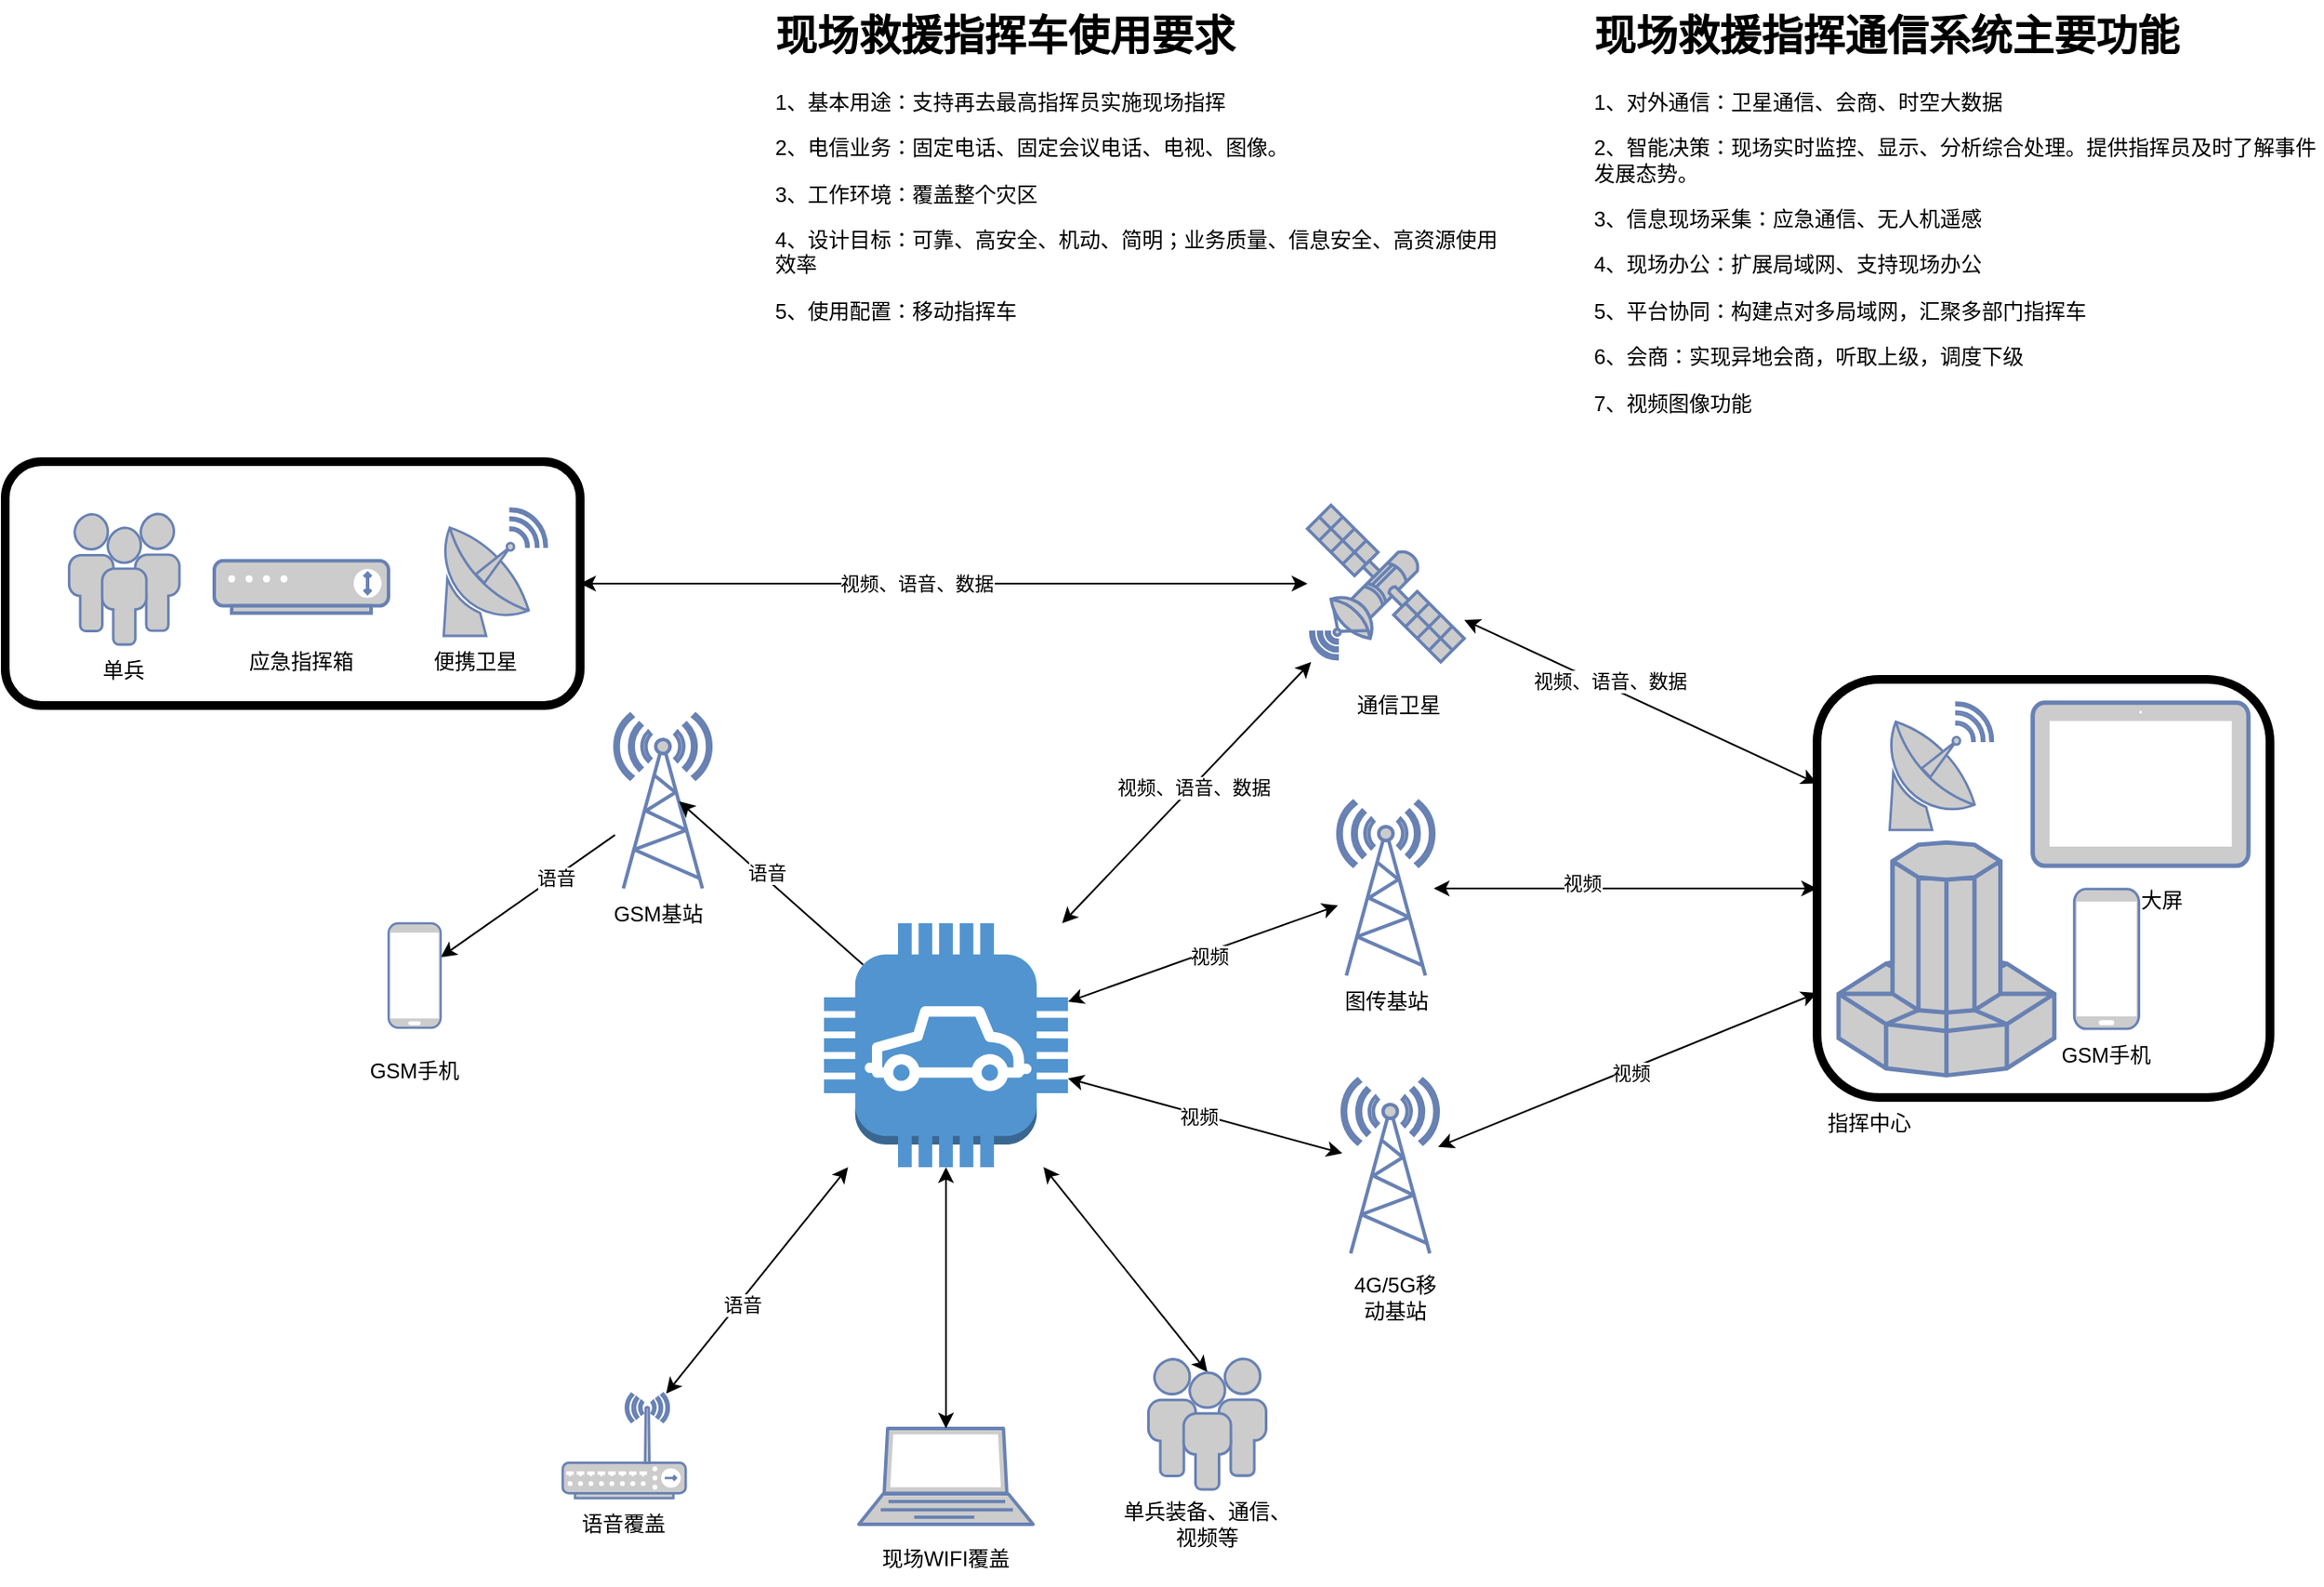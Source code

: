 <mxfile version="24.7.7">
  <diagram name="第 1 页" id="kIEYbvfMVvp7eRZ-XGNE">
    <mxGraphModel dx="2603" dy="774" grid="1" gridSize="10" guides="1" tooltips="1" connect="1" arrows="1" fold="1" page="1" pageScale="1" pageWidth="1169" pageHeight="827" math="0" shadow="0">
      <root>
        <mxCell id="0" />
        <mxCell id="1" parent="0" />
        <mxCell id="j58EPWAzB8WPeg4I2Kty-2" value="&lt;h1 style=&quot;margin-top: 0px;&quot;&gt;现场救援指挥车使用要求&lt;br&gt;&lt;/h1&gt;&lt;p&gt;1、基本用途：支持再去最高指挥员实施现场指挥&lt;/p&gt;&lt;p&gt;2、电信业务：固定电话、固定会议电话、电视、图像。&lt;/p&gt;&lt;p&gt;3、工作环境：覆盖整个灾区&lt;/p&gt;&lt;p&gt;4、设计目标：可靠、高安全、机动、简明；业务质量、信息安全、高资源使用效率&lt;/p&gt;&lt;p&gt;5、使用配置：移动指挥车&lt;br&gt;&lt;/p&gt;" style="text;html=1;whiteSpace=wrap;overflow=hidden;rounded=0;" vertex="1" parent="1">
          <mxGeometry x="260" y="120" width="420" height="190" as="geometry" />
        </mxCell>
        <mxCell id="j58EPWAzB8WPeg4I2Kty-3" value="&lt;h1 style=&quot;margin-top: 0px;&quot;&gt;现场救援指挥通信系统主要功能&lt;br&gt;&lt;/h1&gt;&lt;p&gt;1、对外通信：卫星通信、会商、时空大数据&lt;/p&gt;&lt;p&gt;2、智能决策：现场实时监控、显示、分析综合处理。提供指挥员及时了解事件发展态势。&lt;/p&gt;&lt;p&gt;3、信息现场采集：应急通信、无人机遥感&lt;/p&gt;&lt;p&gt;4、现场办公：扩展局域网、支持现场办公&lt;br&gt;&lt;/p&gt;&lt;p&gt;5、平台协同：构建点对多局域网，汇聚多部门指挥车&lt;/p&gt;&lt;p&gt;6、会商：实现异地会商，听取上级，调度下级&lt;/p&gt;&lt;p&gt;7、视频图像功能&lt;br&gt;&lt;/p&gt;" style="text;html=1;whiteSpace=wrap;overflow=hidden;rounded=0;" vertex="1" parent="1">
          <mxGeometry x="730" y="120" width="420" height="250" as="geometry" />
        </mxCell>
        <mxCell id="j58EPWAzB8WPeg4I2Kty-15" style="rounded=0;orthogonalLoop=1;jettySize=auto;html=1;startArrow=classic;startFill=1;" edge="1" parent="1" source="j58EPWAzB8WPeg4I2Kty-4" target="j58EPWAzB8WPeg4I2Kty-14">
          <mxGeometry relative="1" as="geometry" />
        </mxCell>
        <mxCell id="j58EPWAzB8WPeg4I2Kty-16" value="视频、语音、数据" style="edgeLabel;html=1;align=center;verticalAlign=middle;resizable=0;points=[];" vertex="1" connectable="0" parent="j58EPWAzB8WPeg4I2Kty-15">
          <mxGeometry x="0.048" relative="1" as="geometry">
            <mxPoint as="offset" />
          </mxGeometry>
        </mxCell>
        <mxCell id="j58EPWAzB8WPeg4I2Kty-18" style="rounded=0;orthogonalLoop=1;jettySize=auto;html=1;startArrow=classic;startFill=1;" edge="1" parent="1" source="j58EPWAzB8WPeg4I2Kty-4" target="j58EPWAzB8WPeg4I2Kty-17">
          <mxGeometry relative="1" as="geometry" />
        </mxCell>
        <mxCell id="j58EPWAzB8WPeg4I2Kty-24" value="视频" style="edgeLabel;html=1;align=center;verticalAlign=middle;resizable=0;points=[];" vertex="1" connectable="0" parent="j58EPWAzB8WPeg4I2Kty-18">
          <mxGeometry x="0.013" y="-2" relative="1" as="geometry">
            <mxPoint x="1" as="offset" />
          </mxGeometry>
        </mxCell>
        <mxCell id="j58EPWAzB8WPeg4I2Kty-23" style="rounded=0;orthogonalLoop=1;jettySize=auto;html=1;startArrow=classic;startFill=1;" edge="1" parent="1" source="j58EPWAzB8WPeg4I2Kty-4" target="j58EPWAzB8WPeg4I2Kty-22">
          <mxGeometry relative="1" as="geometry" />
        </mxCell>
        <mxCell id="j58EPWAzB8WPeg4I2Kty-25" value="视频" style="edgeLabel;html=1;align=center;verticalAlign=middle;resizable=0;points=[];" vertex="1" connectable="0" parent="j58EPWAzB8WPeg4I2Kty-23">
          <mxGeometry x="-0.034" y="-1" relative="1" as="geometry">
            <mxPoint x="-1" as="offset" />
          </mxGeometry>
        </mxCell>
        <mxCell id="j58EPWAzB8WPeg4I2Kty-45" style="rounded=0;orthogonalLoop=1;jettySize=auto;html=1;startArrow=classic;startFill=1;" edge="1" parent="1" source="j58EPWAzB8WPeg4I2Kty-4" target="j58EPWAzB8WPeg4I2Kty-44">
          <mxGeometry relative="1" as="geometry" />
        </mxCell>
        <mxCell id="j58EPWAzB8WPeg4I2Kty-46" value="语音" style="edgeLabel;html=1;align=center;verticalAlign=middle;resizable=0;points=[];" vertex="1" connectable="0" parent="j58EPWAzB8WPeg4I2Kty-45">
          <mxGeometry x="0.195" y="2" relative="1" as="geometry">
            <mxPoint as="offset" />
          </mxGeometry>
        </mxCell>
        <mxCell id="j58EPWAzB8WPeg4I2Kty-4" value="" style="outlineConnect=0;dashed=0;verticalLabelPosition=bottom;verticalAlign=top;align=center;html=1;shape=mxgraph.aws3.car;fillColor=#5294CF;gradientColor=none;" vertex="1" parent="1">
          <mxGeometry x="290" y="650" width="140" height="140" as="geometry" />
        </mxCell>
        <mxCell id="j58EPWAzB8WPeg4I2Kty-10" style="rounded=0;orthogonalLoop=1;jettySize=auto;html=1;" edge="1" parent="1" source="j58EPWAzB8WPeg4I2Kty-5" target="j58EPWAzB8WPeg4I2Kty-9">
          <mxGeometry relative="1" as="geometry" />
        </mxCell>
        <mxCell id="j58EPWAzB8WPeg4I2Kty-11" value="语音" style="edgeLabel;html=1;align=center;verticalAlign=middle;resizable=0;points=[];" vertex="1" connectable="0" parent="j58EPWAzB8WPeg4I2Kty-10">
          <mxGeometry x="-0.312" y="1" relative="1" as="geometry">
            <mxPoint as="offset" />
          </mxGeometry>
        </mxCell>
        <mxCell id="j58EPWAzB8WPeg4I2Kty-5" value="" style="fontColor=#0066CC;verticalAlign=top;verticalLabelPosition=bottom;labelPosition=center;align=center;html=1;outlineConnect=0;fillColor=#CCCCCC;strokeColor=#6881B3;gradientColor=none;gradientDirection=north;strokeWidth=2;shape=mxgraph.networks.radio_tower;" vertex="1" parent="1">
          <mxGeometry x="170" y="530" width="55" height="100" as="geometry" />
        </mxCell>
        <mxCell id="j58EPWAzB8WPeg4I2Kty-7" value="" style="endArrow=classic;html=1;rounded=0;exitX=0.16;exitY=0.17;exitDx=0;exitDy=0;exitPerimeter=0;entryX=0.67;entryY=0.5;entryDx=0;entryDy=0;entryPerimeter=0;" edge="1" parent="1" source="j58EPWAzB8WPeg4I2Kty-4" target="j58EPWAzB8WPeg4I2Kty-5">
          <mxGeometry width="50" height="50" relative="1" as="geometry">
            <mxPoint x="640" y="600" as="sourcePoint" />
            <mxPoint x="690" y="550" as="targetPoint" />
          </mxGeometry>
        </mxCell>
        <mxCell id="j58EPWAzB8WPeg4I2Kty-8" value="语音" style="edgeLabel;html=1;align=center;verticalAlign=middle;resizable=0;points=[];" vertex="1" connectable="0" parent="j58EPWAzB8WPeg4I2Kty-7">
          <mxGeometry x="0.094" y="-3" relative="1" as="geometry">
            <mxPoint as="offset" />
          </mxGeometry>
        </mxCell>
        <mxCell id="j58EPWAzB8WPeg4I2Kty-9" value="" style="fontColor=#0066CC;verticalAlign=top;verticalLabelPosition=bottom;labelPosition=center;align=center;html=1;outlineConnect=0;fillColor=#CCCCCC;strokeColor=#6881B3;gradientColor=none;gradientDirection=north;strokeWidth=2;shape=mxgraph.networks.mobile;" vertex="1" parent="1">
          <mxGeometry x="40" y="650" width="30" height="60" as="geometry" />
        </mxCell>
        <mxCell id="j58EPWAzB8WPeg4I2Kty-12" value="GSM手机" style="text;html=1;align=center;verticalAlign=middle;whiteSpace=wrap;rounded=0;" vertex="1" parent="1">
          <mxGeometry x="25" y="720" width="60" height="30" as="geometry" />
        </mxCell>
        <mxCell id="j58EPWAzB8WPeg4I2Kty-13" value="GSM基站" style="text;html=1;align=center;verticalAlign=middle;whiteSpace=wrap;rounded=0;" vertex="1" parent="1">
          <mxGeometry x="165" y="630" width="60" height="30" as="geometry" />
        </mxCell>
        <mxCell id="j58EPWAzB8WPeg4I2Kty-35" style="rounded=0;orthogonalLoop=1;jettySize=auto;html=1;startArrow=classic;startFill=1;" edge="1" parent="1" source="j58EPWAzB8WPeg4I2Kty-14" target="j58EPWAzB8WPeg4I2Kty-33">
          <mxGeometry relative="1" as="geometry">
            <mxPoint x="810" y="580" as="targetPoint" />
          </mxGeometry>
        </mxCell>
        <mxCell id="j58EPWAzB8WPeg4I2Kty-36" value="视频、语音、数据" style="edgeLabel;html=1;align=center;verticalAlign=middle;resizable=0;points=[];" vertex="1" connectable="0" parent="j58EPWAzB8WPeg4I2Kty-35">
          <mxGeometry x="-0.447" y="-3" relative="1" as="geometry">
            <mxPoint x="29" y="6" as="offset" />
          </mxGeometry>
        </mxCell>
        <mxCell id="j58EPWAzB8WPeg4I2Kty-14" value="" style="fontColor=#0066CC;verticalAlign=top;verticalLabelPosition=bottom;labelPosition=center;align=center;html=1;outlineConnect=0;fillColor=#CCCCCC;strokeColor=#6881B3;gradientColor=none;gradientDirection=north;strokeWidth=2;shape=mxgraph.networks.satellite;" vertex="1" parent="1">
          <mxGeometry x="567.5" y="410" width="90" height="90" as="geometry" />
        </mxCell>
        <mxCell id="j58EPWAzB8WPeg4I2Kty-37" style="rounded=0;orthogonalLoop=1;jettySize=auto;html=1;startArrow=classic;startFill=1;entryX=0;entryY=0.5;entryDx=0;entryDy=0;" edge="1" parent="1" source="j58EPWAzB8WPeg4I2Kty-17" target="j58EPWAzB8WPeg4I2Kty-33">
          <mxGeometry relative="1" as="geometry" />
        </mxCell>
        <mxCell id="j58EPWAzB8WPeg4I2Kty-38" value="视频" style="edgeLabel;html=1;align=center;verticalAlign=middle;resizable=0;points=[];" vertex="1" connectable="0" parent="j58EPWAzB8WPeg4I2Kty-37">
          <mxGeometry x="-0.233" y="3" relative="1" as="geometry">
            <mxPoint as="offset" />
          </mxGeometry>
        </mxCell>
        <mxCell id="j58EPWAzB8WPeg4I2Kty-17" value="" style="fontColor=#0066CC;verticalAlign=top;verticalLabelPosition=bottom;labelPosition=center;align=center;html=1;outlineConnect=0;fillColor=#CCCCCC;strokeColor=#6881B3;gradientColor=none;gradientDirection=north;strokeWidth=2;shape=mxgraph.networks.radio_tower;" vertex="1" parent="1">
          <mxGeometry x="585" y="580" width="55" height="100" as="geometry" />
        </mxCell>
        <mxCell id="j58EPWAzB8WPeg4I2Kty-19" value="指挥中心" style="text;html=1;align=center;verticalAlign=middle;whiteSpace=wrap;rounded=0;" vertex="1" parent="1">
          <mxGeometry x="860" y="750" width="60" height="30" as="geometry" />
        </mxCell>
        <mxCell id="j58EPWAzB8WPeg4I2Kty-20" value="图传基站" style="text;html=1;align=center;verticalAlign=middle;whiteSpace=wrap;rounded=0;" vertex="1" parent="1">
          <mxGeometry x="582.5" y="680" width="60" height="30" as="geometry" />
        </mxCell>
        <mxCell id="j58EPWAzB8WPeg4I2Kty-21" value="&lt;div&gt;4G/5G移动基站&lt;/div&gt;" style="text;html=1;align=center;verticalAlign=middle;whiteSpace=wrap;rounded=0;" vertex="1" parent="1">
          <mxGeometry x="587.5" y="850" width="60" height="30" as="geometry" />
        </mxCell>
        <mxCell id="j58EPWAzB8WPeg4I2Kty-39" style="rounded=0;orthogonalLoop=1;jettySize=auto;html=1;startArrow=classic;startFill=1;entryX=0;entryY=0.75;entryDx=0;entryDy=0;" edge="1" parent="1" source="j58EPWAzB8WPeg4I2Kty-22" target="j58EPWAzB8WPeg4I2Kty-33">
          <mxGeometry relative="1" as="geometry" />
        </mxCell>
        <mxCell id="j58EPWAzB8WPeg4I2Kty-40" value="视频" style="edgeLabel;html=1;align=center;verticalAlign=middle;resizable=0;points=[];" vertex="1" connectable="0" parent="j58EPWAzB8WPeg4I2Kty-39">
          <mxGeometry x="0.01" y="-2" relative="1" as="geometry">
            <mxPoint as="offset" />
          </mxGeometry>
        </mxCell>
        <mxCell id="j58EPWAzB8WPeg4I2Kty-22" value="" style="fontColor=#0066CC;verticalAlign=top;verticalLabelPosition=bottom;labelPosition=center;align=center;html=1;outlineConnect=0;fillColor=#CCCCCC;strokeColor=#6881B3;gradientColor=none;gradientDirection=north;strokeWidth=2;shape=mxgraph.networks.radio_tower;" vertex="1" parent="1">
          <mxGeometry x="587.5" y="739.5" width="55" height="100" as="geometry" />
        </mxCell>
        <mxCell id="j58EPWAzB8WPeg4I2Kty-27" value="通信卫星" style="text;html=1;align=center;verticalAlign=middle;whiteSpace=wrap;rounded=0;" vertex="1" parent="1">
          <mxGeometry x="590" y="510" width="60" height="30" as="geometry" />
        </mxCell>
        <mxCell id="j58EPWAzB8WPeg4I2Kty-33" value="" style="group;fillColor=default;strokeColor=default;strokeWidth=5;container=1;rounded=1;pointerEvents=0;moveCells=1;connectable=1;" vertex="1" connectable="0" parent="1">
          <mxGeometry x="860" y="510" width="260" height="240" as="geometry" />
        </mxCell>
        <mxCell id="j58EPWAzB8WPeg4I2Kty-26" value="" style="fontColor=#0066CC;verticalAlign=top;verticalLabelPosition=bottom;labelPosition=center;align=center;html=1;outlineConnect=0;fillColor=#CCCCCC;strokeColor=#6881B3;gradientColor=none;gradientDirection=north;strokeWidth=2;shape=mxgraph.networks.supercomputer;" vertex="1" parent="j58EPWAzB8WPeg4I2Kty-33">
          <mxGeometry x="12.38" y="93.595" width="123.81" height="133.705" as="geometry" />
        </mxCell>
        <mxCell id="j58EPWAzB8WPeg4I2Kty-28" value="" style="fontColor=#0066CC;verticalAlign=top;verticalLabelPosition=bottom;labelPosition=center;align=center;html=1;outlineConnect=0;fillColor=#CCCCCC;strokeColor=#6881B3;gradientColor=none;gradientDirection=north;strokeWidth=2;shape=mxgraph.networks.satellite_dish;" vertex="1" parent="j58EPWAzB8WPeg4I2Kty-33">
          <mxGeometry x="40" y="13.37" width="60.9" height="73.08" as="geometry" />
        </mxCell>
        <mxCell id="j58EPWAzB8WPeg4I2Kty-29" value="" style="fontColor=#0066CC;verticalAlign=top;verticalLabelPosition=bottom;labelPosition=center;align=center;html=1;outlineConnect=0;fillColor=#CCCCCC;strokeColor=#6881B3;gradientColor=none;gradientDirection=north;strokeWidth=2;shape=mxgraph.networks.tablet;" vertex="1" parent="j58EPWAzB8WPeg4I2Kty-33">
          <mxGeometry x="123.81" y="13.365" width="123.81" height="93.593" as="geometry" />
        </mxCell>
        <mxCell id="j58EPWAzB8WPeg4I2Kty-30" value="" style="fontColor=#0066CC;verticalAlign=top;verticalLabelPosition=bottom;labelPosition=center;align=center;html=1;outlineConnect=0;fillColor=#CCCCCC;strokeColor=#6881B3;gradientColor=none;gradientDirection=north;strokeWidth=2;shape=mxgraph.networks.mobile;" vertex="1" parent="j58EPWAzB8WPeg4I2Kty-33">
          <mxGeometry x="147.62" y="120.34" width="37.143" height="80.223" as="geometry" />
        </mxCell>
        <mxCell id="j58EPWAzB8WPeg4I2Kty-32" value="大屏" style="text;html=1;align=center;verticalAlign=middle;whiteSpace=wrap;rounded=0;" vertex="1" parent="j58EPWAzB8WPeg4I2Kty-33">
          <mxGeometry x="136.19" y="106.964" width="123.81" height="40.111" as="geometry" />
        </mxCell>
        <mxCell id="j58EPWAzB8WPeg4I2Kty-31" value="GSM手机" style="text;html=1;align=center;verticalAlign=middle;whiteSpace=wrap;rounded=0;" vertex="1" parent="j58EPWAzB8WPeg4I2Kty-33">
          <mxGeometry x="136.19" y="200.56" width="60" height="30" as="geometry" />
        </mxCell>
        <mxCell id="j58EPWAzB8WPeg4I2Kty-44" value="" style="fontColor=#0066CC;verticalAlign=top;verticalLabelPosition=bottom;labelPosition=center;align=center;html=1;outlineConnect=0;fillColor=#CCCCCC;strokeColor=#6881B3;gradientColor=none;gradientDirection=north;strokeWidth=2;shape=mxgraph.networks.wireless_hub;" vertex="1" parent="1">
          <mxGeometry x="140" y="920" width="70.59" height="60" as="geometry" />
        </mxCell>
        <mxCell id="j58EPWAzB8WPeg4I2Kty-47" value="语音覆盖" style="text;html=1;align=center;verticalAlign=middle;whiteSpace=wrap;rounded=0;" vertex="1" parent="1">
          <mxGeometry x="140" y="980" width="70" height="30" as="geometry" />
        </mxCell>
        <mxCell id="j58EPWAzB8WPeg4I2Kty-48" value="" style="fontColor=#0066CC;verticalAlign=top;verticalLabelPosition=bottom;labelPosition=center;align=center;html=1;outlineConnect=0;fillColor=#CCCCCC;strokeColor=#6881B3;gradientColor=none;gradientDirection=north;strokeWidth=2;shape=mxgraph.networks.laptop;" vertex="1" parent="1">
          <mxGeometry x="310" y="940" width="100" height="55" as="geometry" />
        </mxCell>
        <mxCell id="j58EPWAzB8WPeg4I2Kty-49" value="现场WIFI覆盖" style="text;html=1;align=center;verticalAlign=middle;whiteSpace=wrap;rounded=0;" vertex="1" parent="1">
          <mxGeometry x="310" y="1000" width="100" height="30" as="geometry" />
        </mxCell>
        <mxCell id="j58EPWAzB8WPeg4I2Kty-50" style="rounded=0;orthogonalLoop=1;jettySize=auto;html=1;entryX=0.5;entryY=0;entryDx=0;entryDy=0;entryPerimeter=0;startArrow=classic;startFill=1;" edge="1" parent="1" source="j58EPWAzB8WPeg4I2Kty-4" target="j58EPWAzB8WPeg4I2Kty-48">
          <mxGeometry relative="1" as="geometry" />
        </mxCell>
        <mxCell id="j58EPWAzB8WPeg4I2Kty-51" value="" style="fontColor=#0066CC;verticalAlign=top;verticalLabelPosition=bottom;labelPosition=center;align=center;html=1;outlineConnect=0;fillColor=#CCCCCC;strokeColor=#6881B3;gradientColor=none;gradientDirection=north;strokeWidth=2;shape=mxgraph.networks.users;" vertex="1" parent="1">
          <mxGeometry x="476.25" y="900" width="67.5" height="75" as="geometry" />
        </mxCell>
        <mxCell id="j58EPWAzB8WPeg4I2Kty-52" style="rounded=0;orthogonalLoop=1;jettySize=auto;html=1;entryX=0.5;entryY=0.1;entryDx=0;entryDy=0;entryPerimeter=0;startArrow=classic;startFill=1;" edge="1" parent="1" source="j58EPWAzB8WPeg4I2Kty-4" target="j58EPWAzB8WPeg4I2Kty-51">
          <mxGeometry relative="1" as="geometry" />
        </mxCell>
        <mxCell id="j58EPWAzB8WPeg4I2Kty-53" value="单兵装备、通信、视频等" style="text;html=1;align=center;verticalAlign=middle;whiteSpace=wrap;rounded=0;" vertex="1" parent="1">
          <mxGeometry x="460" y="980" width="100" height="30" as="geometry" />
        </mxCell>
        <mxCell id="j58EPWAzB8WPeg4I2Kty-59" style="rounded=0;orthogonalLoop=1;jettySize=auto;html=1;startArrow=classic;startFill=1;" edge="1" parent="1" source="j58EPWAzB8WPeg4I2Kty-57" target="j58EPWAzB8WPeg4I2Kty-14">
          <mxGeometry relative="1" as="geometry" />
        </mxCell>
        <mxCell id="j58EPWAzB8WPeg4I2Kty-60" value="视频、语音、数据" style="edgeLabel;html=1;align=center;verticalAlign=middle;resizable=0;points=[];" vertex="1" connectable="0" parent="j58EPWAzB8WPeg4I2Kty-59">
          <mxGeometry x="-0.075" relative="1" as="geometry">
            <mxPoint as="offset" />
          </mxGeometry>
        </mxCell>
        <mxCell id="j58EPWAzB8WPeg4I2Kty-57" value="" style="rounded=1;whiteSpace=wrap;html=1;fillColor=none;noLabel=0;container=1;strokeWidth=5;" vertex="1" parent="1">
          <mxGeometry x="-180" y="385" width="330" height="140" as="geometry" />
        </mxCell>
        <mxCell id="j58EPWAzB8WPeg4I2Kty-54" value="" style="fontColor=#0066CC;verticalAlign=top;verticalLabelPosition=bottom;labelPosition=center;align=center;html=1;outlineConnect=0;fillColor=#CCCCCC;strokeColor=#6881B3;gradientColor=none;gradientDirection=north;strokeWidth=2;shape=mxgraph.networks.users;" vertex="1" parent="j58EPWAzB8WPeg4I2Kty-57">
          <mxGeometry x="36.67" y="30" width="63.33" height="75" as="geometry" />
        </mxCell>
        <mxCell id="j58EPWAzB8WPeg4I2Kty-55" value="" style="fontColor=#0066CC;verticalAlign=top;verticalLabelPosition=bottom;labelPosition=center;align=center;html=1;outlineConnect=0;fillColor=#CCCCCC;strokeColor=#6881B3;gradientColor=none;gradientDirection=north;strokeWidth=2;shape=mxgraph.networks.satellite_dish;" vertex="1" parent="j58EPWAzB8WPeg4I2Kty-57">
          <mxGeometry x="250" y="26.92" width="60.9" height="73.08" as="geometry" />
        </mxCell>
        <mxCell id="j58EPWAzB8WPeg4I2Kty-58" value="" style="fontColor=#0066CC;verticalAlign=top;verticalLabelPosition=bottom;labelPosition=center;align=center;html=1;outlineConnect=0;fillColor=#CCCCCC;strokeColor=#6881B3;gradientColor=none;gradientDirection=north;strokeWidth=2;shape=mxgraph.networks.modem;" vertex="1" parent="j58EPWAzB8WPeg4I2Kty-57">
          <mxGeometry x="120" y="56.92" width="100" height="30" as="geometry" />
        </mxCell>
        <mxCell id="j58EPWAzB8WPeg4I2Kty-61" value="便携卫星" style="text;html=1;align=center;verticalAlign=middle;whiteSpace=wrap;rounded=0;" vertex="1" parent="j58EPWAzB8WPeg4I2Kty-57">
          <mxGeometry x="240" y="100" width="60" height="30" as="geometry" />
        </mxCell>
        <mxCell id="j58EPWAzB8WPeg4I2Kty-62" value="应急指挥箱" style="text;html=1;align=center;verticalAlign=middle;whiteSpace=wrap;rounded=0;" vertex="1" parent="j58EPWAzB8WPeg4I2Kty-57">
          <mxGeometry x="120" y="100" width="100" height="30" as="geometry" />
        </mxCell>
        <mxCell id="j58EPWAzB8WPeg4I2Kty-63" value="单兵" style="text;html=1;align=center;verticalAlign=middle;whiteSpace=wrap;rounded=0;" vertex="1" parent="j58EPWAzB8WPeg4I2Kty-57">
          <mxGeometry x="18.34" y="105" width="100" height="30" as="geometry" />
        </mxCell>
      </root>
    </mxGraphModel>
  </diagram>
</mxfile>
